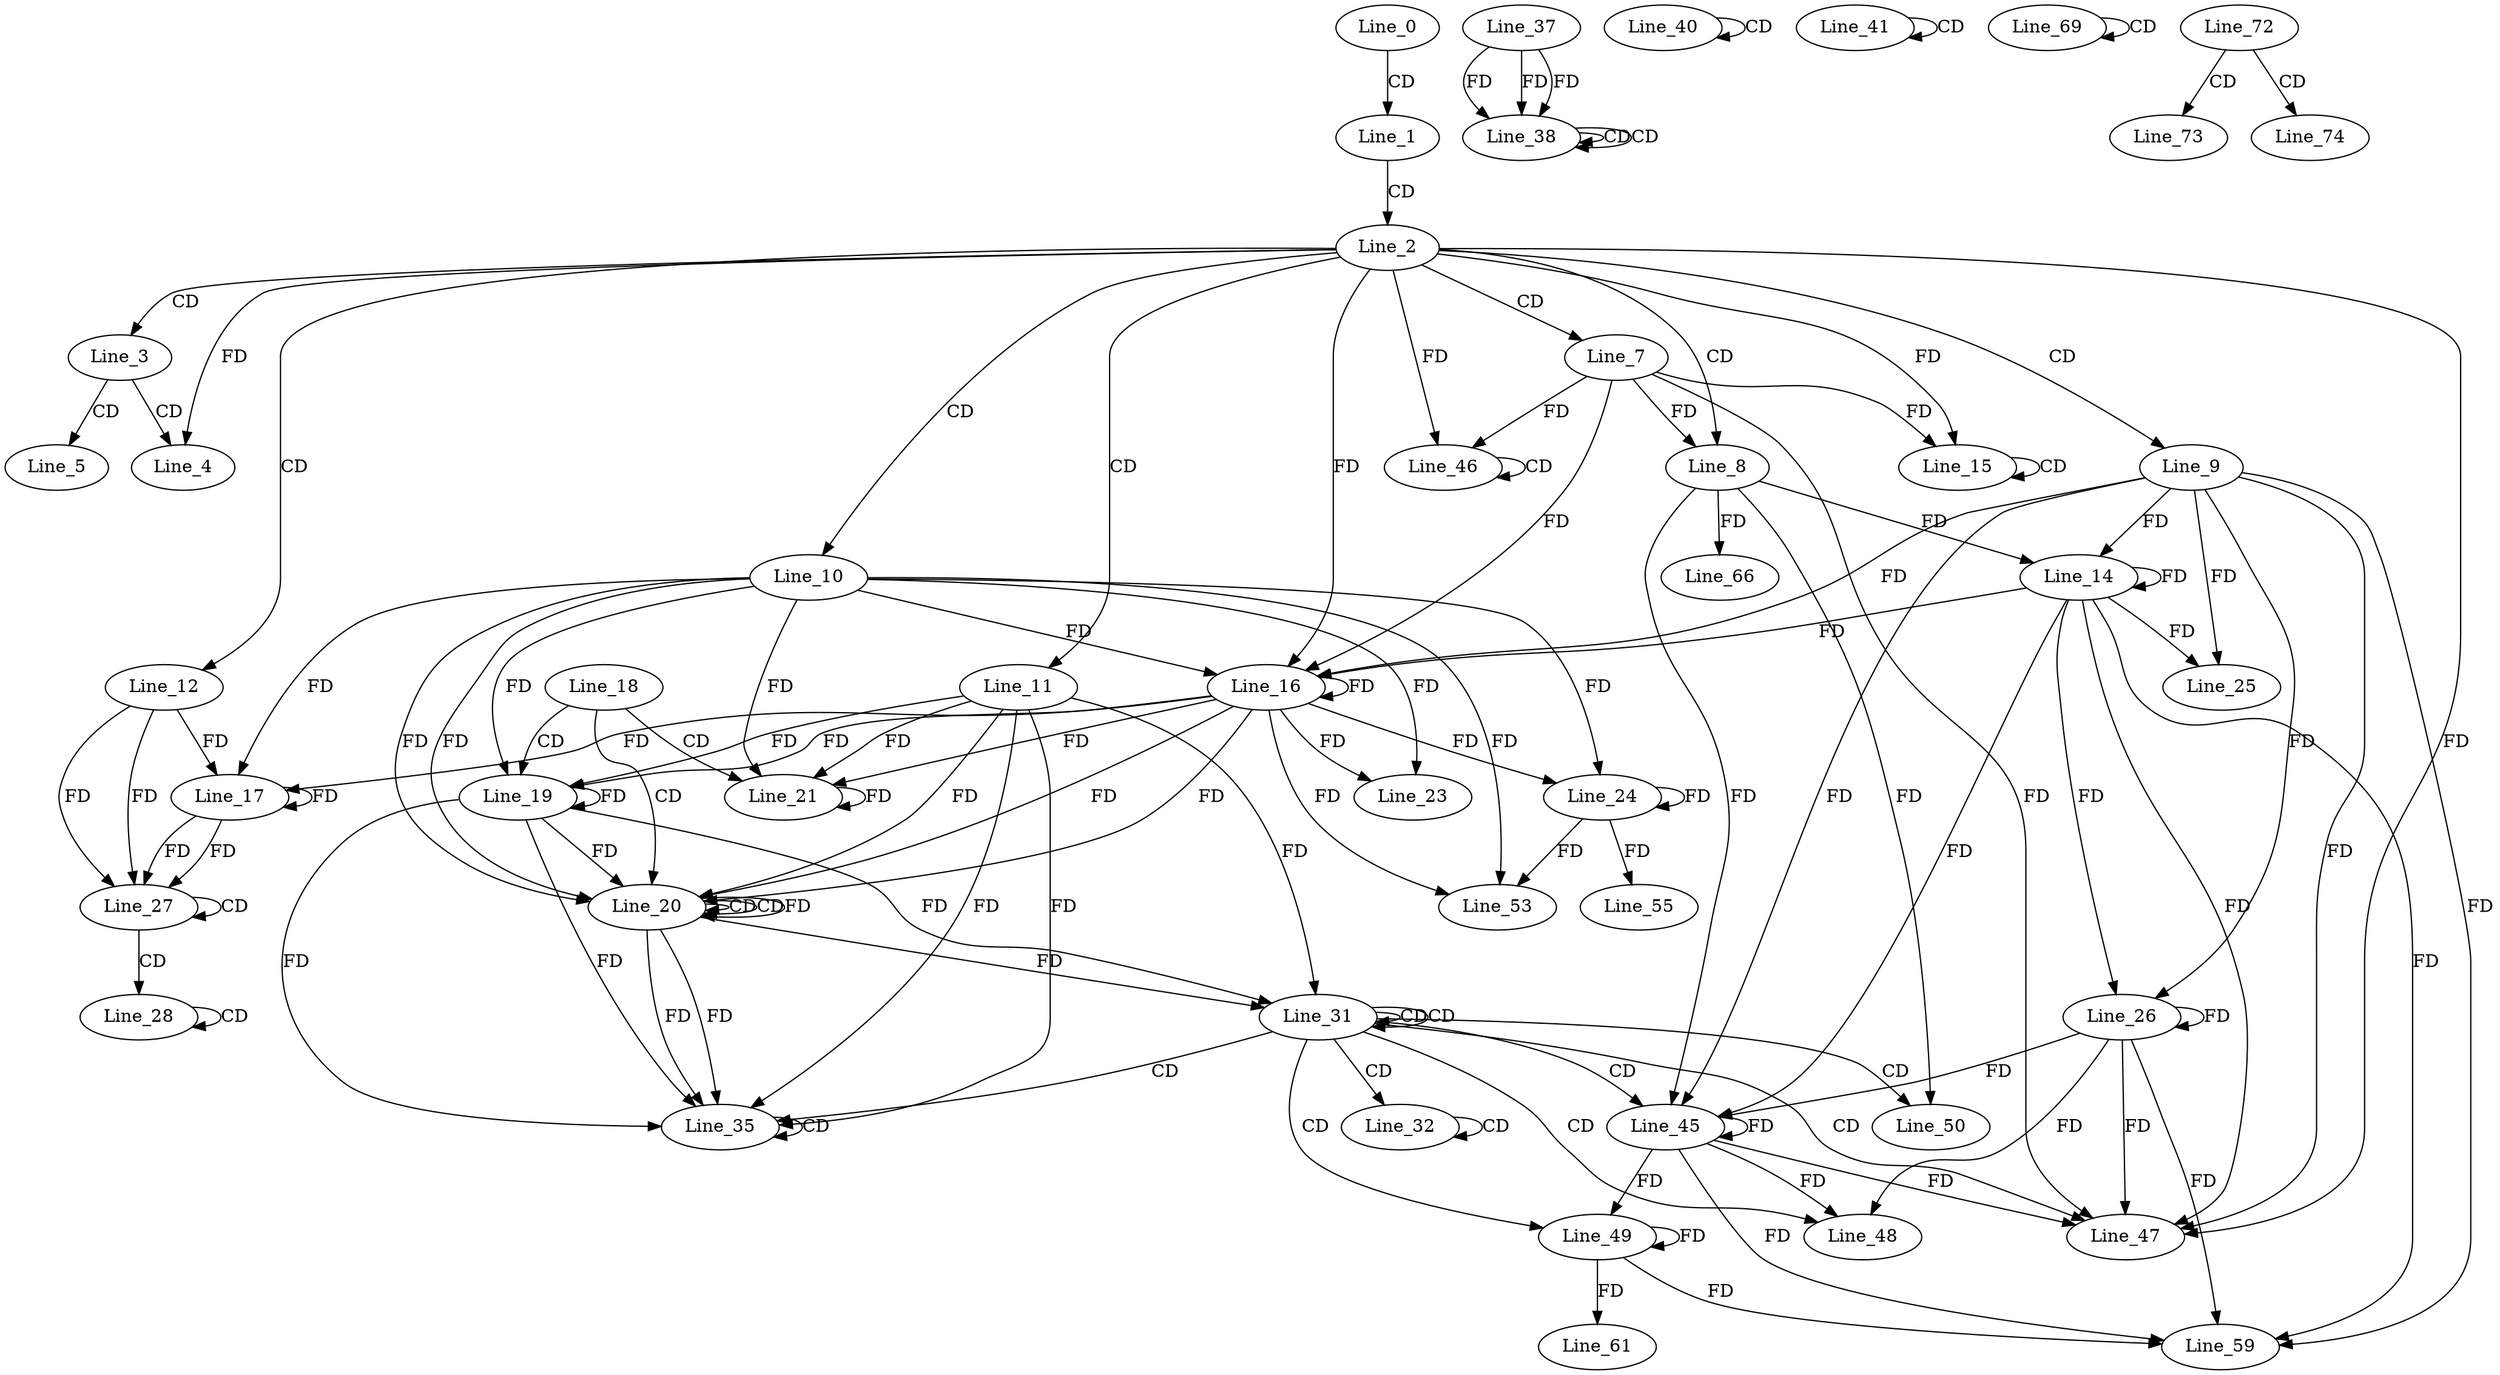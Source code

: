 digraph G {
  Line_0;
  Line_1;
  Line_2;
  Line_3;
  Line_4;
  Line_4;
  Line_5;
  Line_7;
  Line_8;
  Line_8;
  Line_9;
  Line_10;
  Line_11;
  Line_12;
  Line_14;
  Line_14;
  Line_14;
  Line_15;
  Line_15;
  Line_15;
  Line_15;
  Line_16;
  Line_16;
  Line_16;
  Line_16;
  Line_17;
  Line_17;
  Line_18;
  Line_19;
  Line_19;
  Line_20;
  Line_20;
  Line_20;
  Line_21;
  Line_21;
  Line_23;
  Line_24;
  Line_25;
  Line_26;
  Line_27;
  Line_27;
  Line_28;
  Line_28;
  Line_31;
  Line_31;
  Line_31;
  Line_31;
  Line_31;
  Line_32;
  Line_32;
  Line_35;
  Line_35;
  Line_37;
  Line_38;
  Line_38;
  Line_38;
  Line_40;
  Line_40;
  Line_41;
  Line_41;
  Line_45;
  Line_45;
  Line_45;
  Line_46;
  Line_46;
  Line_46;
  Line_46;
  Line_47;
  Line_47;
  Line_47;
  Line_48;
  Line_49;
  Line_50;
  Line_50;
  Line_53;
  Line_55;
  Line_59;
  Line_61;
  Line_66;
  Line_69;
  Line_69;
  Line_72;
  Line_73;
  Line_74;
  Line_0 -> Line_1 [ label="CD" ];
  Line_1 -> Line_2 [ label="CD" ];
  Line_2 -> Line_3 [ label="CD" ];
  Line_3 -> Line_4 [ label="CD" ];
  Line_2 -> Line_4 [ label="FD" ];
  Line_3 -> Line_5 [ label="CD" ];
  Line_2 -> Line_7 [ label="CD" ];
  Line_2 -> Line_8 [ label="CD" ];
  Line_7 -> Line_8 [ label="FD" ];
  Line_2 -> Line_9 [ label="CD" ];
  Line_2 -> Line_10 [ label="CD" ];
  Line_2 -> Line_11 [ label="CD" ];
  Line_2 -> Line_12 [ label="CD" ];
  Line_9 -> Line_14 [ label="FD" ];
  Line_14 -> Line_14 [ label="FD" ];
  Line_8 -> Line_14 [ label="FD" ];
  Line_15 -> Line_15 [ label="CD" ];
  Line_7 -> Line_15 [ label="FD" ];
  Line_2 -> Line_15 [ label="FD" ];
  Line_10 -> Line_16 [ label="FD" ];
  Line_16 -> Line_16 [ label="FD" ];
  Line_9 -> Line_16 [ label="FD" ];
  Line_14 -> Line_16 [ label="FD" ];
  Line_7 -> Line_16 [ label="FD" ];
  Line_2 -> Line_16 [ label="FD" ];
  Line_12 -> Line_17 [ label="FD" ];
  Line_17 -> Line_17 [ label="FD" ];
  Line_10 -> Line_17 [ label="FD" ];
  Line_16 -> Line_17 [ label="FD" ];
  Line_18 -> Line_19 [ label="CD" ];
  Line_11 -> Line_19 [ label="FD" ];
  Line_19 -> Line_19 [ label="FD" ];
  Line_10 -> Line_19 [ label="FD" ];
  Line_16 -> Line_19 [ label="FD" ];
  Line_18 -> Line_20 [ label="CD" ];
  Line_10 -> Line_20 [ label="FD" ];
  Line_16 -> Line_20 [ label="FD" ];
  Line_20 -> Line_20 [ label="CD" ];
  Line_10 -> Line_20 [ label="FD" ];
  Line_16 -> Line_20 [ label="FD" ];
  Line_20 -> Line_20 [ label="CD" ];
  Line_11 -> Line_20 [ label="FD" ];
  Line_19 -> Line_20 [ label="FD" ];
  Line_20 -> Line_20 [ label="FD" ];
  Line_18 -> Line_21 [ label="CD" ];
  Line_11 -> Line_21 [ label="FD" ];
  Line_21 -> Line_21 [ label="FD" ];
  Line_10 -> Line_21 [ label="FD" ];
  Line_16 -> Line_21 [ label="FD" ];
  Line_10 -> Line_23 [ label="FD" ];
  Line_16 -> Line_23 [ label="FD" ];
  Line_10 -> Line_24 [ label="FD" ];
  Line_16 -> Line_24 [ label="FD" ];
  Line_24 -> Line_24 [ label="FD" ];
  Line_9 -> Line_25 [ label="FD" ];
  Line_14 -> Line_25 [ label="FD" ];
  Line_9 -> Line_26 [ label="FD" ];
  Line_14 -> Line_26 [ label="FD" ];
  Line_26 -> Line_26 [ label="FD" ];
  Line_12 -> Line_27 [ label="FD" ];
  Line_17 -> Line_27 [ label="FD" ];
  Line_27 -> Line_27 [ label="CD" ];
  Line_12 -> Line_27 [ label="FD" ];
  Line_17 -> Line_27 [ label="FD" ];
  Line_27 -> Line_28 [ label="CD" ];
  Line_28 -> Line_28 [ label="CD" ];
  Line_31 -> Line_31 [ label="CD" ];
  Line_11 -> Line_31 [ label="FD" ];
  Line_19 -> Line_31 [ label="FD" ];
  Line_20 -> Line_31 [ label="FD" ];
  Line_31 -> Line_31 [ label="CD" ];
  Line_31 -> Line_32 [ label="CD" ];
  Line_32 -> Line_32 [ label="CD" ];
  Line_31 -> Line_35 [ label="CD" ];
  Line_11 -> Line_35 [ label="FD" ];
  Line_19 -> Line_35 [ label="FD" ];
  Line_20 -> Line_35 [ label="FD" ];
  Line_35 -> Line_35 [ label="CD" ];
  Line_11 -> Line_35 [ label="FD" ];
  Line_19 -> Line_35 [ label="FD" ];
  Line_20 -> Line_35 [ label="FD" ];
  Line_37 -> Line_38 [ label="FD" ];
  Line_38 -> Line_38 [ label="CD" ];
  Line_37 -> Line_38 [ label="FD" ];
  Line_38 -> Line_38 [ label="CD" ];
  Line_37 -> Line_38 [ label="FD" ];
  Line_40 -> Line_40 [ label="CD" ];
  Line_41 -> Line_41 [ label="CD" ];
  Line_31 -> Line_45 [ label="CD" ];
  Line_9 -> Line_45 [ label="FD" ];
  Line_14 -> Line_45 [ label="FD" ];
  Line_26 -> Line_45 [ label="FD" ];
  Line_45 -> Line_45 [ label="FD" ];
  Line_8 -> Line_45 [ label="FD" ];
  Line_46 -> Line_46 [ label="CD" ];
  Line_7 -> Line_46 [ label="FD" ];
  Line_2 -> Line_46 [ label="FD" ];
  Line_31 -> Line_47 [ label="CD" ];
  Line_9 -> Line_47 [ label="FD" ];
  Line_14 -> Line_47 [ label="FD" ];
  Line_26 -> Line_47 [ label="FD" ];
  Line_45 -> Line_47 [ label="FD" ];
  Line_7 -> Line_47 [ label="FD" ];
  Line_2 -> Line_47 [ label="FD" ];
  Line_31 -> Line_48 [ label="CD" ];
  Line_26 -> Line_48 [ label="FD" ];
  Line_45 -> Line_48 [ label="FD" ];
  Line_31 -> Line_49 [ label="CD" ];
  Line_45 -> Line_49 [ label="FD" ];
  Line_49 -> Line_49 [ label="FD" ];
  Line_31 -> Line_50 [ label="CD" ];
  Line_8 -> Line_50 [ label="FD" ];
  Line_10 -> Line_53 [ label="FD" ];
  Line_16 -> Line_53 [ label="FD" ];
  Line_24 -> Line_53 [ label="FD" ];
  Line_24 -> Line_55 [ label="FD" ];
  Line_9 -> Line_59 [ label="FD" ];
  Line_14 -> Line_59 [ label="FD" ];
  Line_26 -> Line_59 [ label="FD" ];
  Line_45 -> Line_59 [ label="FD" ];
  Line_49 -> Line_59 [ label="FD" ];
  Line_49 -> Line_61 [ label="FD" ];
  Line_8 -> Line_66 [ label="FD" ];
  Line_69 -> Line_69 [ label="CD" ];
  Line_72 -> Line_73 [ label="CD" ];
  Line_72 -> Line_74 [ label="CD" ];
}
